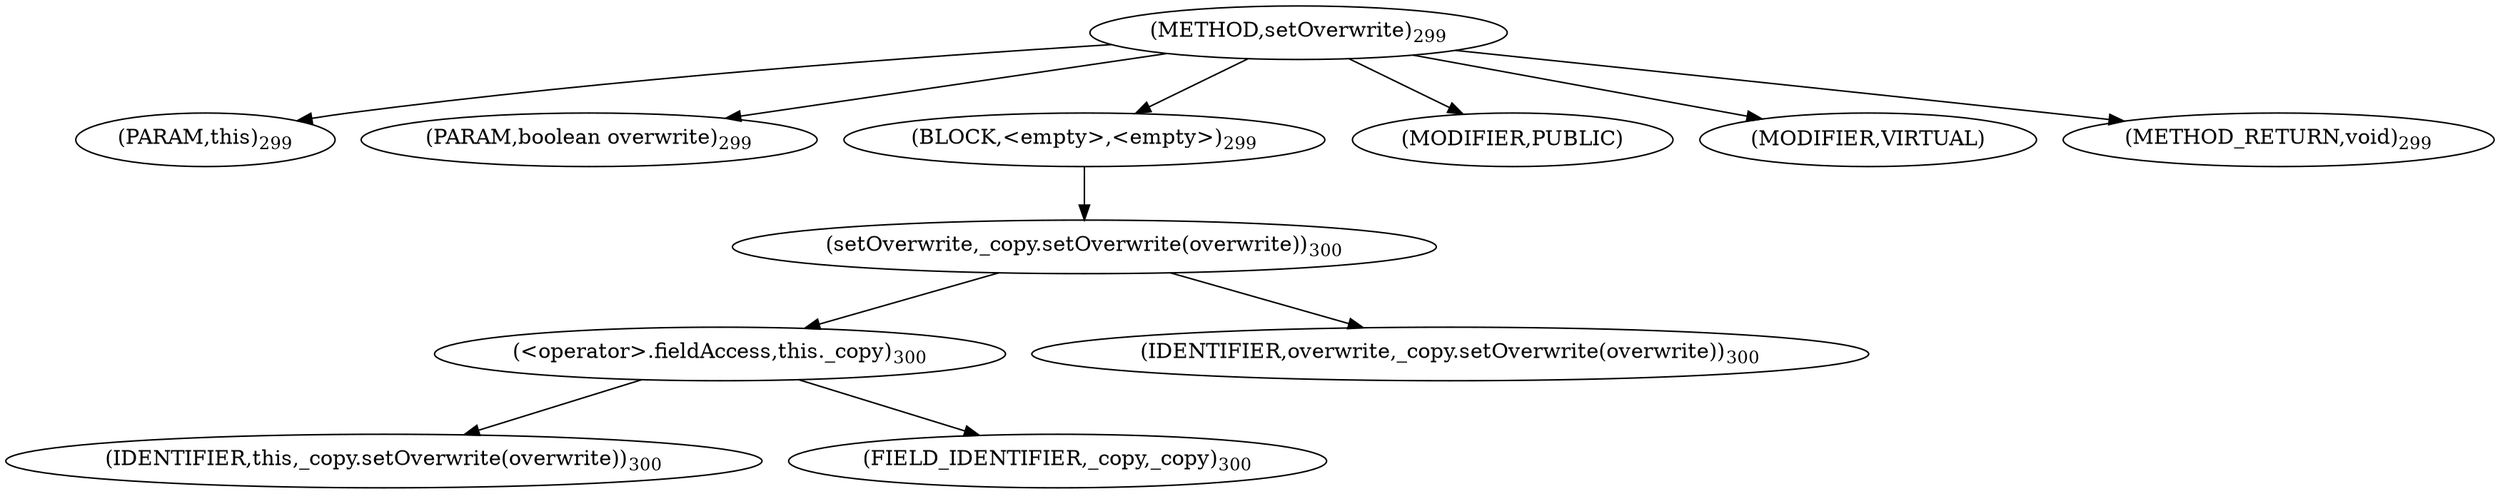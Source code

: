digraph "setOverwrite" {  
"511" [label = <(METHOD,setOverwrite)<SUB>299</SUB>> ]
"512" [label = <(PARAM,this)<SUB>299</SUB>> ]
"513" [label = <(PARAM,boolean overwrite)<SUB>299</SUB>> ]
"514" [label = <(BLOCK,&lt;empty&gt;,&lt;empty&gt;)<SUB>299</SUB>> ]
"515" [label = <(setOverwrite,_copy.setOverwrite(overwrite))<SUB>300</SUB>> ]
"516" [label = <(&lt;operator&gt;.fieldAccess,this._copy)<SUB>300</SUB>> ]
"517" [label = <(IDENTIFIER,this,_copy.setOverwrite(overwrite))<SUB>300</SUB>> ]
"518" [label = <(FIELD_IDENTIFIER,_copy,_copy)<SUB>300</SUB>> ]
"519" [label = <(IDENTIFIER,overwrite,_copy.setOverwrite(overwrite))<SUB>300</SUB>> ]
"520" [label = <(MODIFIER,PUBLIC)> ]
"521" [label = <(MODIFIER,VIRTUAL)> ]
"522" [label = <(METHOD_RETURN,void)<SUB>299</SUB>> ]
  "511" -> "512" 
  "511" -> "513" 
  "511" -> "514" 
  "511" -> "520" 
  "511" -> "521" 
  "511" -> "522" 
  "514" -> "515" 
  "515" -> "516" 
  "515" -> "519" 
  "516" -> "517" 
  "516" -> "518" 
}
